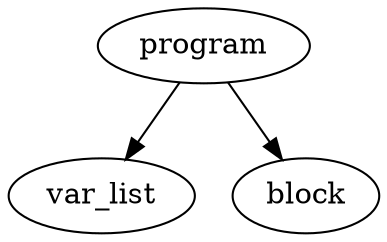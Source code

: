 digraph {
graph [ordering="out"];
node0[label="program"];
node1[label="var_list"];
node0 -> node1;
node2[label="block"];
node0 -> node2;
}
